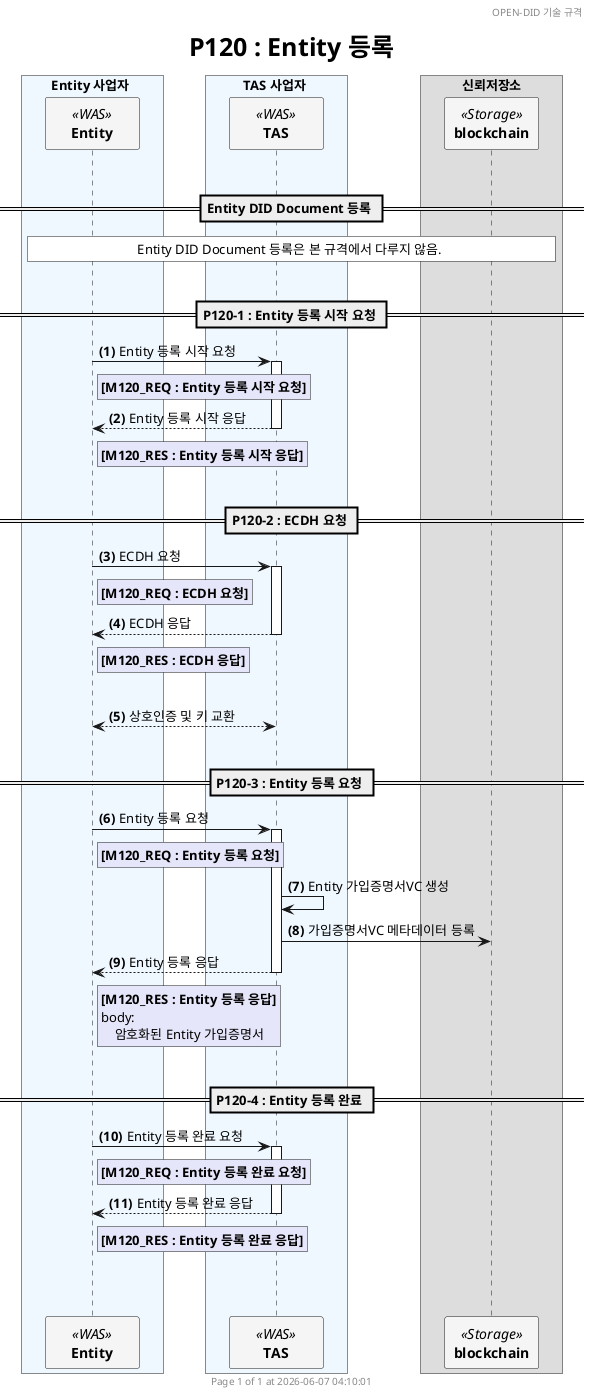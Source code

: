 
@startuml P120_register_entity_simple_ko

'- - - - - - - - - - - - - - - - - - - - - - - - - - - - - - - - - - - - - - - - - - - - - - - - - - - - - - - - - - -
' 설정
'- - - - - - - - - - - - - - - - - - - - - - - - - - - - - - - - - - - - - - - - - - - - - - - - - - - - - - - - - - -
'=== Header and Footer ===
header OPEN-DID 기술 규격
footer
  	Page %page% of %lastpage% at %date("yyyy-MM-dd hh:mm:ss")
end footer

'=== 제목 ===
title
	<size:25>P120 : Entity 등록</size>
end title

'=== 옵션 ===
autonumber "<b>(#)</b>"

'=== Panticipants ===
skinparam ParticipantPadding 20
skinparam BoxPadding 20
skinparam MaxMessageSize 500
skinparam MinClassWidth 80


box Entity 사업자 #AliceBlue
    participant "**Entity**" as ENT <<WAS>> #WhiteSmoke
end box

box TAS 사업자 #AliceBlue
    participant "**TAS**" as TAS <<WAS>> #WhiteSmoke
end box

box 신뢰저장소
    participant "**blockchain**" as BC <<Storage>> #WhiteSmoke
end box 

'- - - - - - - - - - - - - - - - - - - - - - - - - - - - - - - - - - - - - - - - - - - - - - - - - - - - - - - - - - -
' 상수
'- - - - - - - - - - - - - - - - - - - - - - - - - - - - - - - - - - - - - - - - - - - - - - - - - - - - - - - - - - -
!$refdoc = "별도 문서 참조"
!$doc = "데이터명세 문서 참조"


'- - - - - - - - - - - - - - - - - - - - - - - - - - - - - - - - - - - - - - - - - - - - - - - - - - - - - - - - - - -
' 내용
'- - - - - - - - - - - - - - - - - - - - - - - - - - - - - - - - - - - - - - - - - - - - - - - - - - - - - - - - - - -
|||

== Entity DID Document 등록 ==
rnote across #white
    Entity DID Document 등록은 본 규격에서 다루지 않음. 
end note

|||

== P120-1 : Entity 등록 시작 요청 ==
ENT -> TAS++ : Entity 등록 시작 요청
rnote right of ENT #Lavender
    **[M120_REQ : Entity 등록 시작 요청]**
end note

TAS --> ENT--: Entity 등록 시작 응답
rnote right of ENT #Lavender
    **[M120_RES : Entity 등록 시작 응답]**
end note

|||
== P120-2 : ECDH 요청 ==
ENT -> TAS++ : ECDH 요청
rnote right of ENT #Lavender
    **[M120_REQ : ECDH 요청]**
end note

TAS --> ENT--: ECDH 응답
rnote right of ENT #Lavender
    **[M120_RES : ECDH 응답]**
end note

|||
ENT <--> TAS : 상호인증 및 키 교환

|||
== P120-3 : Entity 등록 요청 ==
ENT -> TAS++ : Entity 등록 요청
rnote right of ENT #Lavender
    **[M120_REQ : Entity 등록 요청]**
end note

TAS -> TAS : Entity 가입증명서VC 생성
TAS -> BC : 가입증명서VC 메타데이터 등록

TAS --> ENT--: Entity 등록 응답
rnote right of ENT #Lavender
    **[M120_RES : Entity 등록 응답]**
    body:
        암호화된 Entity 가입증명서
end note

|||
== P120-4 : Entity 등록 완료 ==
ENT -> TAS++ : Entity 등록 완료 요청
rnote right of ENT #Lavender
    **[M120_REQ : Entity 등록 완료 요청]**
end note

TAS --> ENT--: Entity 등록 완료 응답
rnote right of ENT #Lavender
    **[M120_RES : Entity 등록 완료 응답]**
end note

|||
|||
@enduml

